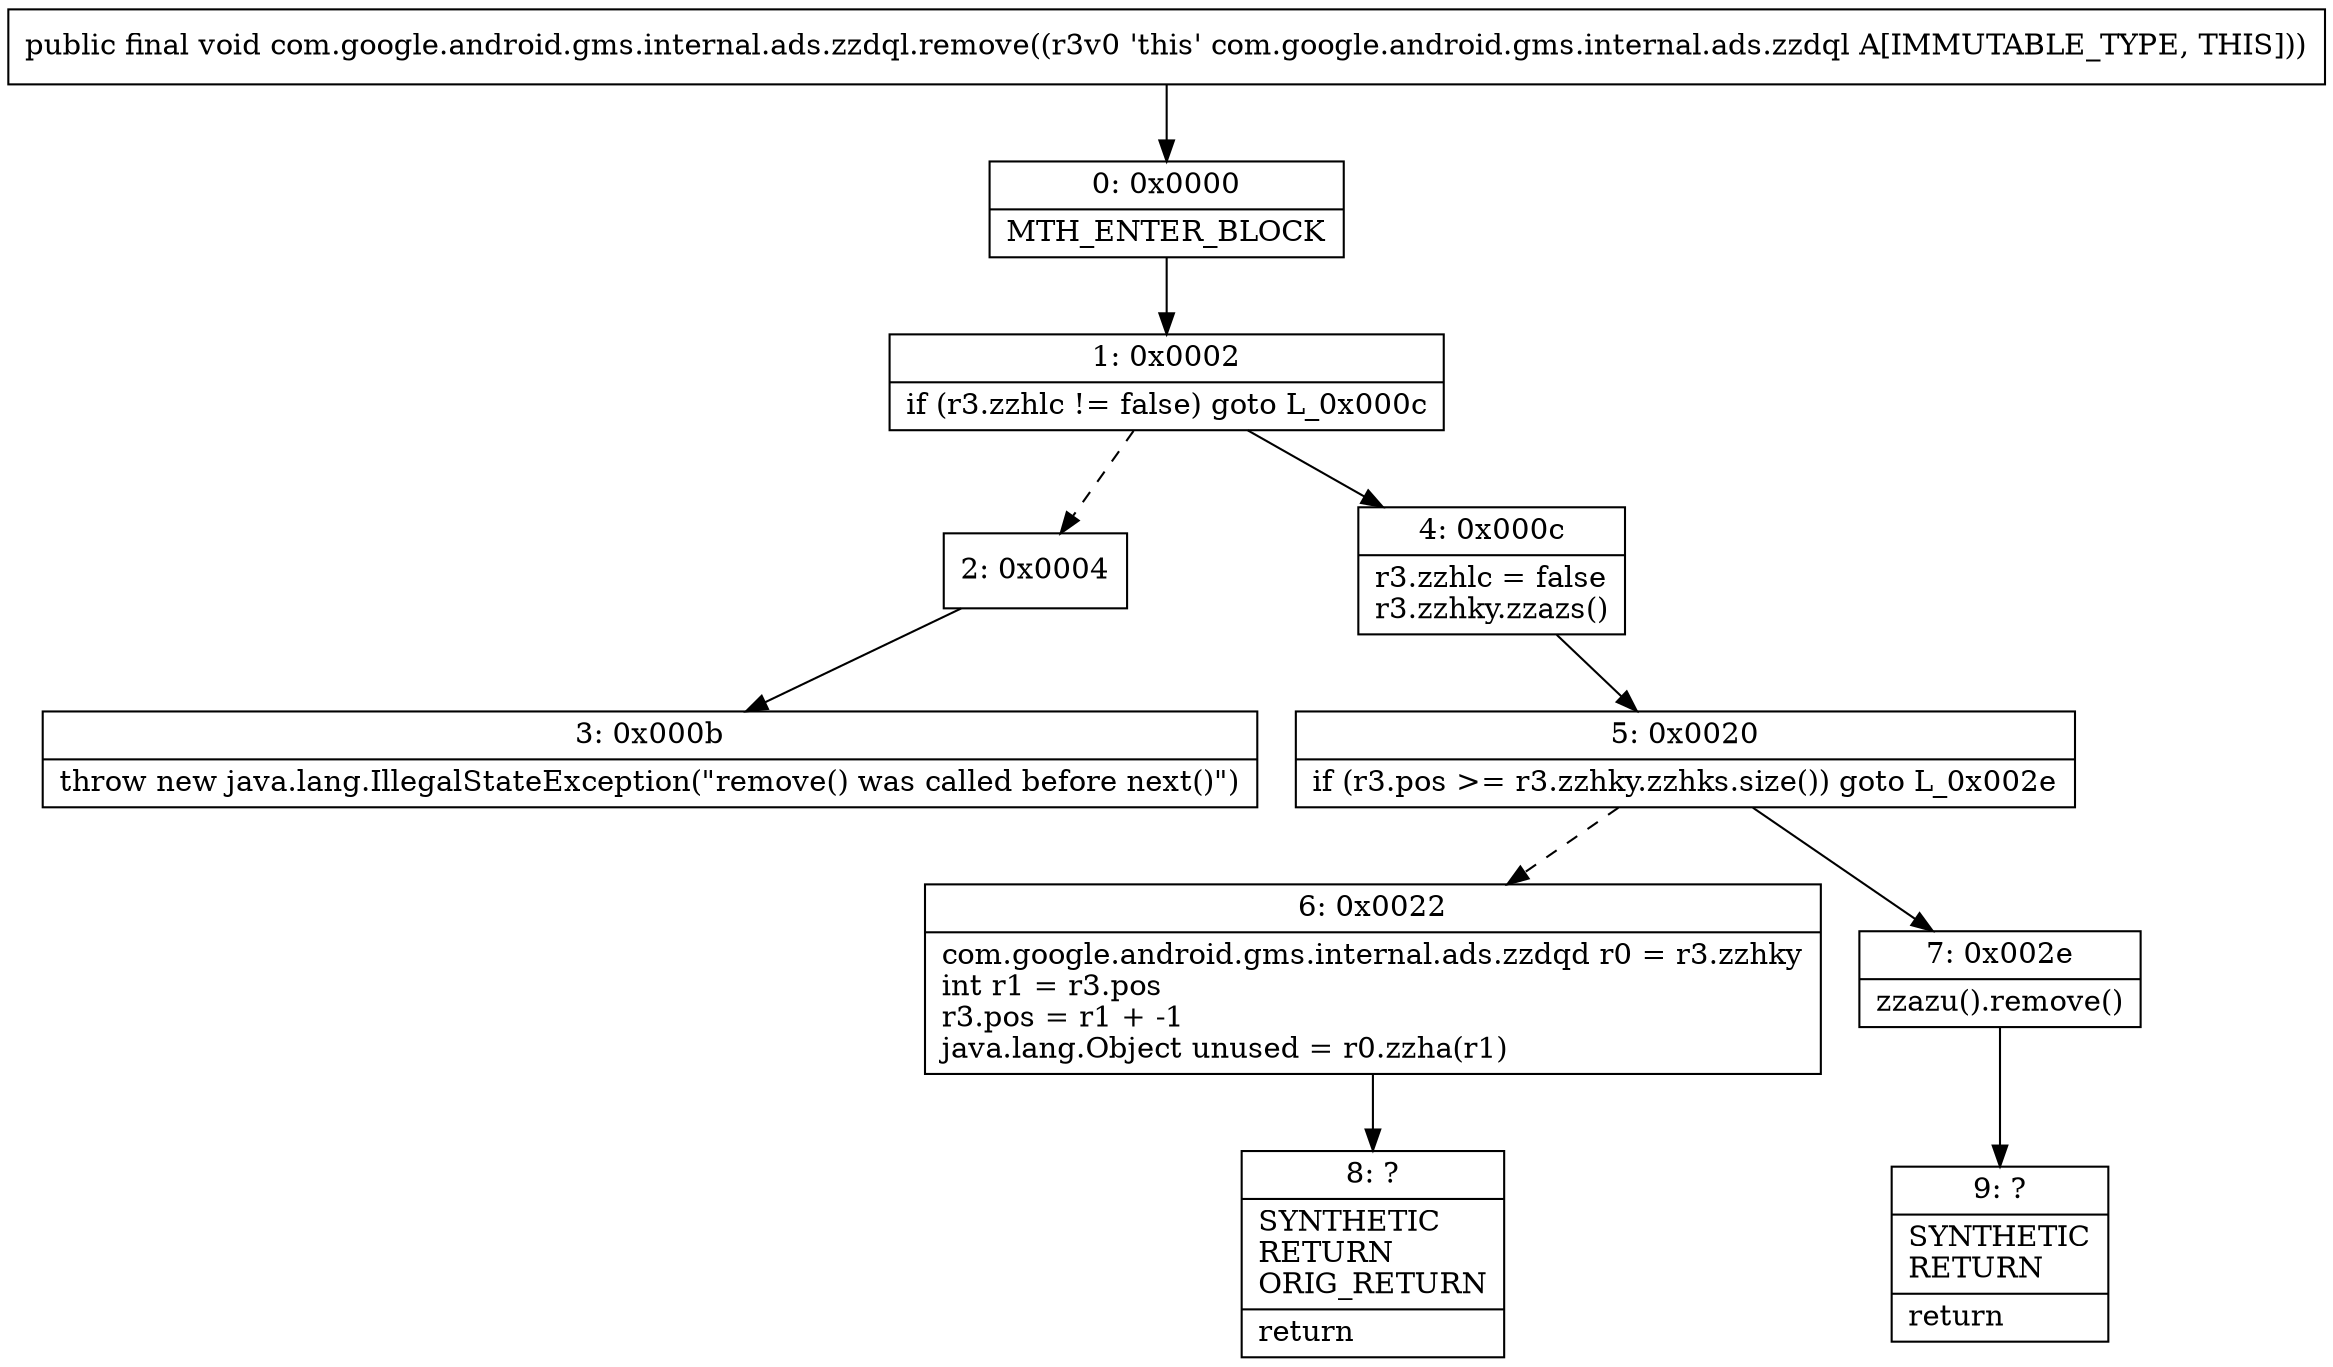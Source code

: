 digraph "CFG forcom.google.android.gms.internal.ads.zzdql.remove()V" {
Node_0 [shape=record,label="{0\:\ 0x0000|MTH_ENTER_BLOCK\l}"];
Node_1 [shape=record,label="{1\:\ 0x0002|if (r3.zzhlc != false) goto L_0x000c\l}"];
Node_2 [shape=record,label="{2\:\ 0x0004}"];
Node_3 [shape=record,label="{3\:\ 0x000b|throw new java.lang.IllegalStateException(\"remove() was called before next()\")\l}"];
Node_4 [shape=record,label="{4\:\ 0x000c|r3.zzhlc = false\lr3.zzhky.zzazs()\l}"];
Node_5 [shape=record,label="{5\:\ 0x0020|if (r3.pos \>= r3.zzhky.zzhks.size()) goto L_0x002e\l}"];
Node_6 [shape=record,label="{6\:\ 0x0022|com.google.android.gms.internal.ads.zzdqd r0 = r3.zzhky\lint r1 = r3.pos\lr3.pos = r1 + \-1\ljava.lang.Object unused = r0.zzha(r1)\l}"];
Node_7 [shape=record,label="{7\:\ 0x002e|zzazu().remove()\l}"];
Node_8 [shape=record,label="{8\:\ ?|SYNTHETIC\lRETURN\lORIG_RETURN\l|return\l}"];
Node_9 [shape=record,label="{9\:\ ?|SYNTHETIC\lRETURN\l|return\l}"];
MethodNode[shape=record,label="{public final void com.google.android.gms.internal.ads.zzdql.remove((r3v0 'this' com.google.android.gms.internal.ads.zzdql A[IMMUTABLE_TYPE, THIS])) }"];
MethodNode -> Node_0;
Node_0 -> Node_1;
Node_1 -> Node_2[style=dashed];
Node_1 -> Node_4;
Node_2 -> Node_3;
Node_4 -> Node_5;
Node_5 -> Node_6[style=dashed];
Node_5 -> Node_7;
Node_6 -> Node_8;
Node_7 -> Node_9;
}

